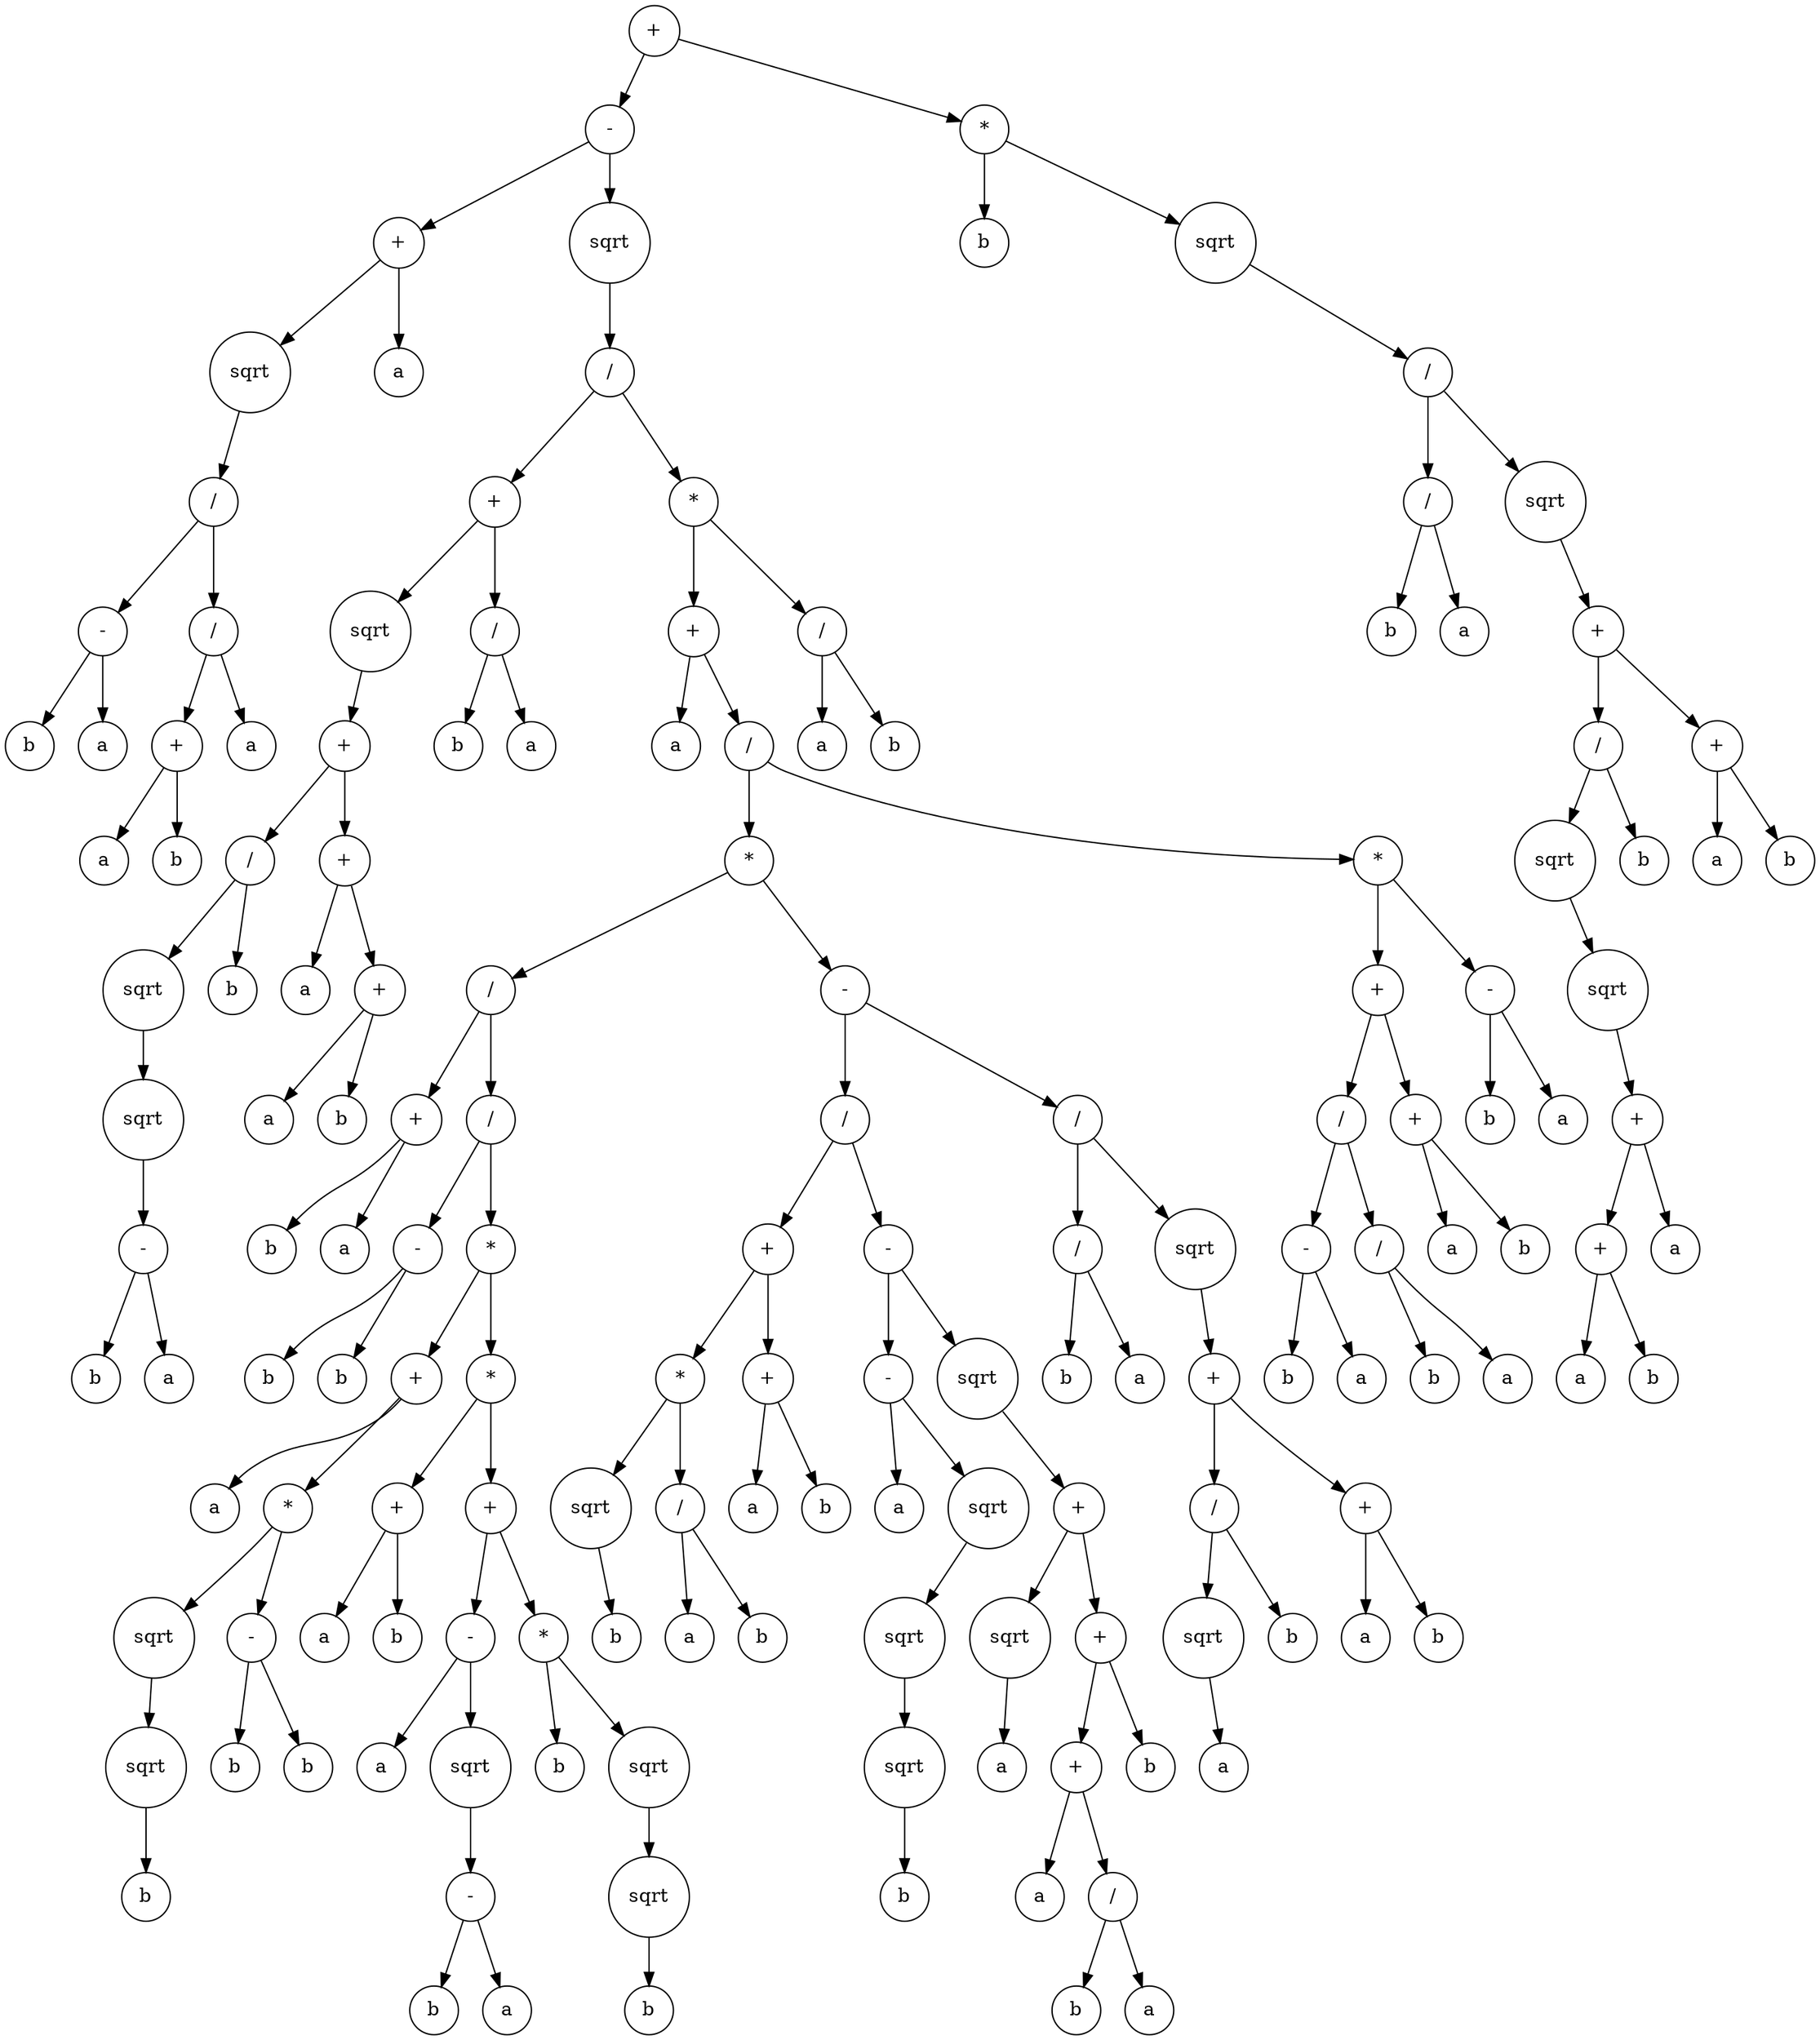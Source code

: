 digraph g {
graph [ordering=out];
node [shape=circle];
n[label = "+"];
n0[label = "-"];
n00[label = "+"];
n000[label = "sqrt"];
n0000[label = "/"];
n00000[label = "-"];
n000000[label = "b"];
n00000 -> n000000;
n000001[label = "a"];
n00000 -> n000001;
n0000 -> n00000;
n00001[label = "/"];
n000010[label = "+"];
n0000100[label = "a"];
n000010 -> n0000100;
n0000101[label = "b"];
n000010 -> n0000101;
n00001 -> n000010;
n000011[label = "a"];
n00001 -> n000011;
n0000 -> n00001;
n000 -> n0000;
n00 -> n000;
n001[label = "a"];
n00 -> n001;
n0 -> n00;
n01[label = "sqrt"];
n010[label = "/"];
n0100[label = "+"];
n01000[label = "sqrt"];
n010000[label = "+"];
n0100000[label = "/"];
n01000000[label = "sqrt"];
n010000000[label = "sqrt"];
n0100000000[label = "-"];
n01000000000[label = "b"];
n0100000000 -> n01000000000;
n01000000001[label = "a"];
n0100000000 -> n01000000001;
n010000000 -> n0100000000;
n01000000 -> n010000000;
n0100000 -> n01000000;
n01000001[label = "b"];
n0100000 -> n01000001;
n010000 -> n0100000;
n0100001[label = "+"];
n01000010[label = "a"];
n0100001 -> n01000010;
n01000011[label = "+"];
n010000110[label = "a"];
n01000011 -> n010000110;
n010000111[label = "b"];
n01000011 -> n010000111;
n0100001 -> n01000011;
n010000 -> n0100001;
n01000 -> n010000;
n0100 -> n01000;
n01001[label = "/"];
n010010[label = "b"];
n01001 -> n010010;
n010011[label = "a"];
n01001 -> n010011;
n0100 -> n01001;
n010 -> n0100;
n0101[label = "*"];
n01010[label = "+"];
n010100[label = "a"];
n01010 -> n010100;
n010101[label = "/"];
n0101010[label = "*"];
n01010100[label = "/"];
n010101000[label = "+"];
n0101010000[label = "b"];
n010101000 -> n0101010000;
n0101010001[label = "a"];
n010101000 -> n0101010001;
n01010100 -> n010101000;
n010101001[label = "/"];
n0101010010[label = "-"];
n01010100100[label = "b"];
n0101010010 -> n01010100100;
n01010100101[label = "b"];
n0101010010 -> n01010100101;
n010101001 -> n0101010010;
n0101010011[label = "*"];
n01010100110[label = "+"];
n010101001100[label = "a"];
n01010100110 -> n010101001100;
n010101001101[label = "*"];
n0101010011010[label = "sqrt"];
n01010100110100[label = "sqrt"];
n010101001101000[label = "b"];
n01010100110100 -> n010101001101000;
n0101010011010 -> n01010100110100;
n010101001101 -> n0101010011010;
n0101010011011[label = "-"];
n01010100110110[label = "b"];
n0101010011011 -> n01010100110110;
n01010100110111[label = "b"];
n0101010011011 -> n01010100110111;
n010101001101 -> n0101010011011;
n01010100110 -> n010101001101;
n0101010011 -> n01010100110;
n01010100111[label = "*"];
n010101001110[label = "+"];
n0101010011100[label = "a"];
n010101001110 -> n0101010011100;
n0101010011101[label = "b"];
n010101001110 -> n0101010011101;
n01010100111 -> n010101001110;
n010101001111[label = "+"];
n0101010011110[label = "-"];
n01010100111100[label = "a"];
n0101010011110 -> n01010100111100;
n01010100111101[label = "sqrt"];
n010101001111010[label = "-"];
n0101010011110100[label = "b"];
n010101001111010 -> n0101010011110100;
n0101010011110101[label = "a"];
n010101001111010 -> n0101010011110101;
n01010100111101 -> n010101001111010;
n0101010011110 -> n01010100111101;
n010101001111 -> n0101010011110;
n0101010011111[label = "*"];
n01010100111110[label = "b"];
n0101010011111 -> n01010100111110;
n01010100111111[label = "sqrt"];
n010101001111110[label = "sqrt"];
n0101010011111100[label = "b"];
n010101001111110 -> n0101010011111100;
n01010100111111 -> n010101001111110;
n0101010011111 -> n01010100111111;
n010101001111 -> n0101010011111;
n01010100111 -> n010101001111;
n0101010011 -> n01010100111;
n010101001 -> n0101010011;
n01010100 -> n010101001;
n0101010 -> n01010100;
n01010101[label = "-"];
n010101010[label = "/"];
n0101010100[label = "+"];
n01010101000[label = "*"];
n010101010000[label = "sqrt"];
n0101010100000[label = "b"];
n010101010000 -> n0101010100000;
n01010101000 -> n010101010000;
n010101010001[label = "/"];
n0101010100010[label = "a"];
n010101010001 -> n0101010100010;
n0101010100011[label = "b"];
n010101010001 -> n0101010100011;
n01010101000 -> n010101010001;
n0101010100 -> n01010101000;
n01010101001[label = "+"];
n010101010010[label = "a"];
n01010101001 -> n010101010010;
n010101010011[label = "b"];
n01010101001 -> n010101010011;
n0101010100 -> n01010101001;
n010101010 -> n0101010100;
n0101010101[label = "-"];
n01010101010[label = "-"];
n010101010100[label = "a"];
n01010101010 -> n010101010100;
n010101010101[label = "sqrt"];
n0101010101010[label = "sqrt"];
n01010101010100[label = "sqrt"];
n010101010101000[label = "b"];
n01010101010100 -> n010101010101000;
n0101010101010 -> n01010101010100;
n010101010101 -> n0101010101010;
n01010101010 -> n010101010101;
n0101010101 -> n01010101010;
n01010101011[label = "sqrt"];
n010101010110[label = "+"];
n0101010101100[label = "sqrt"];
n01010101011000[label = "a"];
n0101010101100 -> n01010101011000;
n010101010110 -> n0101010101100;
n0101010101101[label = "+"];
n01010101011010[label = "+"];
n010101010110100[label = "a"];
n01010101011010 -> n010101010110100;
n010101010110101[label = "/"];
n0101010101101010[label = "b"];
n010101010110101 -> n0101010101101010;
n0101010101101011[label = "a"];
n010101010110101 -> n0101010101101011;
n01010101011010 -> n010101010110101;
n0101010101101 -> n01010101011010;
n01010101011011[label = "b"];
n0101010101101 -> n01010101011011;
n010101010110 -> n0101010101101;
n01010101011 -> n010101010110;
n0101010101 -> n01010101011;
n010101010 -> n0101010101;
n01010101 -> n010101010;
n010101011[label = "/"];
n0101010110[label = "/"];
n01010101100[label = "b"];
n0101010110 -> n01010101100;
n01010101101[label = "a"];
n0101010110 -> n01010101101;
n010101011 -> n0101010110;
n0101010111[label = "sqrt"];
n01010101110[label = "+"];
n010101011100[label = "/"];
n0101010111000[label = "sqrt"];
n01010101110000[label = "a"];
n0101010111000 -> n01010101110000;
n010101011100 -> n0101010111000;
n0101010111001[label = "b"];
n010101011100 -> n0101010111001;
n01010101110 -> n010101011100;
n010101011101[label = "+"];
n0101010111010[label = "a"];
n010101011101 -> n0101010111010;
n0101010111011[label = "b"];
n010101011101 -> n0101010111011;
n01010101110 -> n010101011101;
n0101010111 -> n01010101110;
n010101011 -> n0101010111;
n01010101 -> n010101011;
n0101010 -> n01010101;
n010101 -> n0101010;
n0101011[label = "*"];
n01010110[label = "+"];
n010101100[label = "/"];
n0101011000[label = "-"];
n01010110000[label = "b"];
n0101011000 -> n01010110000;
n01010110001[label = "a"];
n0101011000 -> n01010110001;
n010101100 -> n0101011000;
n0101011001[label = "/"];
n01010110010[label = "b"];
n0101011001 -> n01010110010;
n01010110011[label = "a"];
n0101011001 -> n01010110011;
n010101100 -> n0101011001;
n01010110 -> n010101100;
n010101101[label = "+"];
n0101011010[label = "a"];
n010101101 -> n0101011010;
n0101011011[label = "b"];
n010101101 -> n0101011011;
n01010110 -> n010101101;
n0101011 -> n01010110;
n01010111[label = "-"];
n010101110[label = "b"];
n01010111 -> n010101110;
n010101111[label = "a"];
n01010111 -> n010101111;
n0101011 -> n01010111;
n010101 -> n0101011;
n01010 -> n010101;
n0101 -> n01010;
n01011[label = "/"];
n010110[label = "a"];
n01011 -> n010110;
n010111[label = "b"];
n01011 -> n010111;
n0101 -> n01011;
n010 -> n0101;
n01 -> n010;
n0 -> n01;
n -> n0;
n1[label = "*"];
n10[label = "b"];
n1 -> n10;
n11[label = "sqrt"];
n110[label = "/"];
n1100[label = "/"];
n11000[label = "b"];
n1100 -> n11000;
n11001[label = "a"];
n1100 -> n11001;
n110 -> n1100;
n1101[label = "sqrt"];
n11010[label = "+"];
n110100[label = "/"];
n1101000[label = "sqrt"];
n11010000[label = "sqrt"];
n110100000[label = "+"];
n1101000000[label = "+"];
n11010000000[label = "a"];
n1101000000 -> n11010000000;
n11010000001[label = "b"];
n1101000000 -> n11010000001;
n110100000 -> n1101000000;
n1101000001[label = "a"];
n110100000 -> n1101000001;
n11010000 -> n110100000;
n1101000 -> n11010000;
n110100 -> n1101000;
n1101001[label = "b"];
n110100 -> n1101001;
n11010 -> n110100;
n110101[label = "+"];
n1101010[label = "a"];
n110101 -> n1101010;
n1101011[label = "b"];
n110101 -> n1101011;
n11010 -> n110101;
n1101 -> n11010;
n110 -> n1101;
n11 -> n110;
n1 -> n11;
n -> n1;
}
